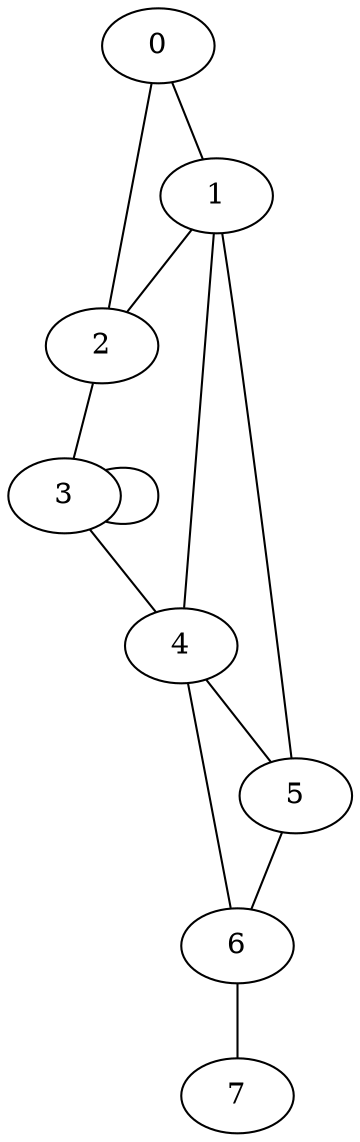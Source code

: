 graph {
  0 -- 1
  1 -- 2
  2 -- 0
  2 -- 3
  3 -- 4
  3 -- 3
  4 -- 1
  4 -- 5
  5 -- 1
  5 -- 6
  6 -- 4
  6 -- 7
}
